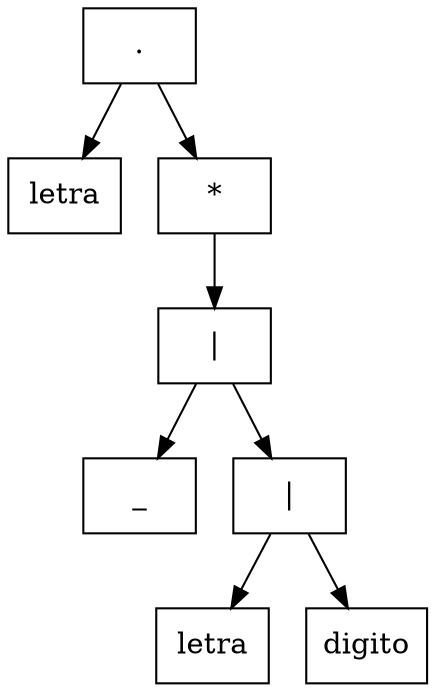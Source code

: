 digraph G{
rankdir=UD
node[shape=box]
concentrate=true
nodo7 [ label ="."];
nodo0[label="letra"];
nodo7->nodo0;
nodo6 [ label ="*"];
nodo5 [ label ="|"];
nodo1[label="_"];
nodo5->nodo1;
nodo4 [ label ="|"];
nodo2[label="letra"];
nodo4->nodo2;
nodo3[label="digito"];
nodo4->nodo3;
nodo5->nodo4;
nodo6->nodo5;
nodo7->nodo6;

}
